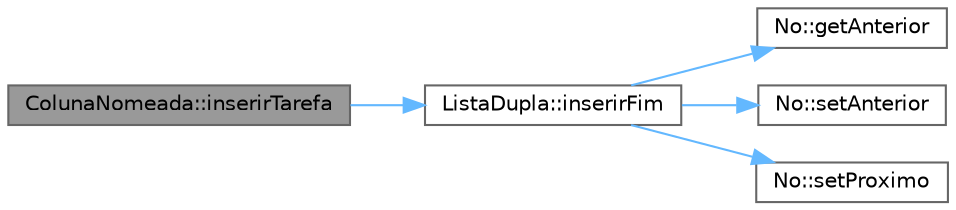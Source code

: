 digraph "ColunaNomeada::inserirTarefa"
{
 // INTERACTIVE_SVG=YES
 // LATEX_PDF_SIZE
  bgcolor="transparent";
  edge [fontname=Helvetica,fontsize=10,labelfontname=Helvetica,labelfontsize=10];
  node [fontname=Helvetica,fontsize=10,shape=box,height=0.2,width=0.4];
  rankdir="LR";
  Node1 [id="Node000001",label="ColunaNomeada::inserirTarefa",height=0.2,width=0.4,color="gray40", fillcolor="grey60", style="filled", fontcolor="black",tooltip="Insere uma tarefa na coluna."];
  Node1 -> Node2 [id="edge1_Node000001_Node000002",color="steelblue1",style="solid",tooltip=" "];
  Node2 [id="Node000002",label="ListaDupla::inserirFim",height=0.2,width=0.4,color="grey40", fillcolor="white", style="filled",URL="$dd/d91/class_lista_dupla.html#a997a8daa9fb1ccea46c233558ade8b4b",tooltip="Insere uma tarefa no fim da lista."];
  Node2 -> Node3 [id="edge2_Node000002_Node000003",color="steelblue1",style="solid",tooltip=" "];
  Node3 [id="Node000003",label="No::getAnterior",height=0.2,width=0.4,color="grey40", fillcolor="white", style="filled",URL="$d9/d55/class_no.html#a18866d7db046e7987120e93bf1a839d3",tooltip="Obtém o nó anterior."];
  Node2 -> Node4 [id="edge3_Node000002_Node000004",color="steelblue1",style="solid",tooltip=" "];
  Node4 [id="Node000004",label="No::setAnterior",height=0.2,width=0.4,color="grey40", fillcolor="white", style="filled",URL="$d9/d55/class_no.html#a337f5ed0c85f3ac6646fd8295f2017a7",tooltip="Define o nó anterior."];
  Node2 -> Node5 [id="edge4_Node000002_Node000005",color="steelblue1",style="solid",tooltip=" "];
  Node5 [id="Node000005",label="No::setProximo",height=0.2,width=0.4,color="grey40", fillcolor="white", style="filled",URL="$d9/d55/class_no.html#a1fd6922d7a6b246aa11251effaceeb7b",tooltip="Define o próximo nó."];
}
